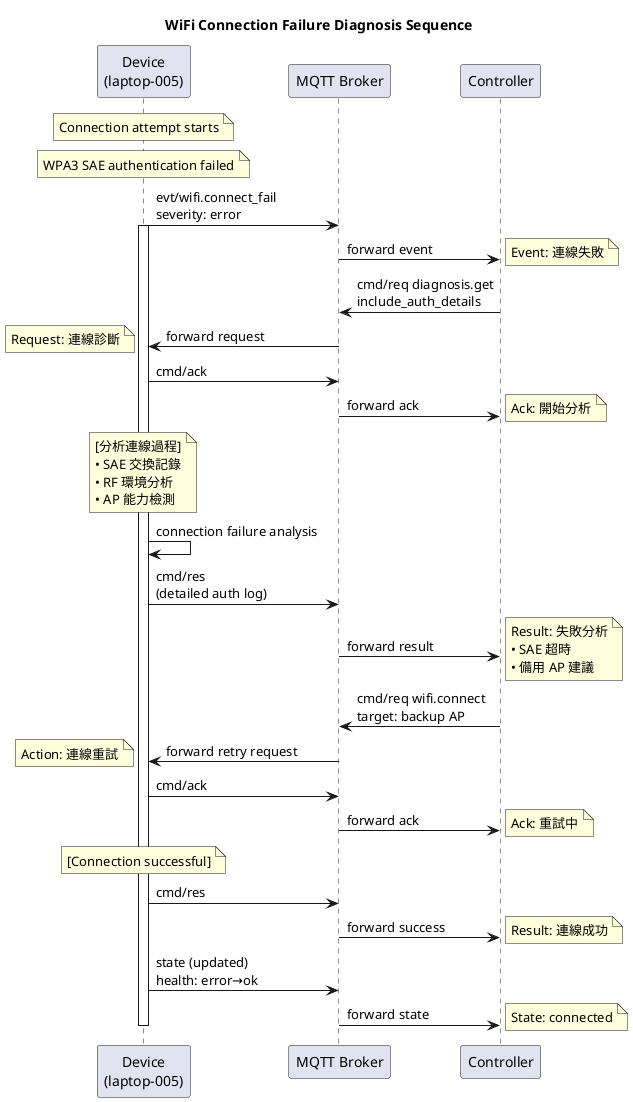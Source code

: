 @startuml
title WiFi Connection Failure Diagnosis Sequence

participant "Device\n(laptop-005)" as D
participant "MQTT Broker" as B
participant "Controller" as C

note over D: Connection attempt starts
note over D: WPA3 SAE authentication failed

D -> B: evt/wifi.connect_fail\nseverity: error
activate D
B -> C: forward event
note right: Event: 連線失敗

C -> B: cmd/req diagnosis.get\ninclude_auth_details
B -> D: forward request
note left: Request: 連線診斷

D -> B: cmd/ack
B -> C: forward ack
note right: Ack: 開始分析

note over D: [分析連線過程]\n• SAE 交換記錄\n• RF 環境分析\n• AP 能力檢測
D -> D: connection failure analysis

D -> B: cmd/res\n(detailed auth log)
B -> C: forward result
note right: Result: 失敗分析\n• SAE 超時\n• 備用 AP 建議

C -> B: cmd/req wifi.connect\ntarget: backup AP
B -> D: forward retry request
note left: Action: 連線重試

D -> B: cmd/ack
B -> C: forward ack
note right: Ack: 重試中

note over D: [Connection successful]

D -> B: cmd/res
B -> C: forward success
note right: Result: 連線成功

D -> B: state (updated)\nhealth: error→ok
B -> C: forward state
note right: State: connected

deactivate D
@enduml